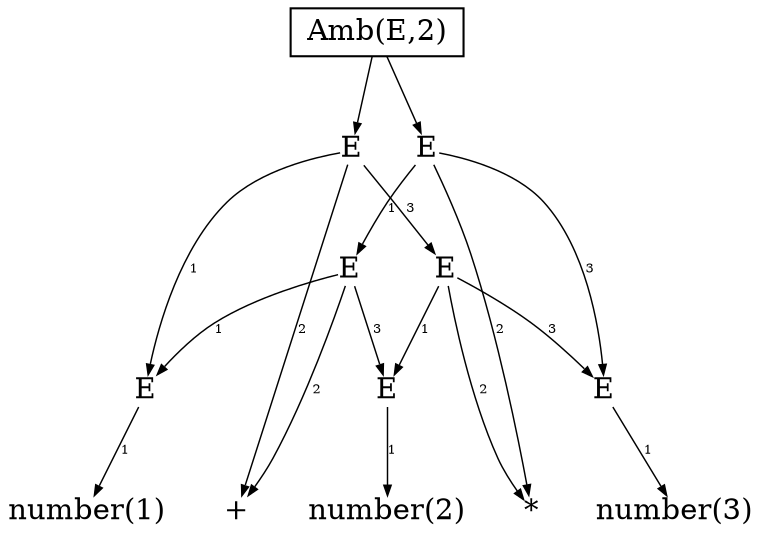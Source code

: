 
    digraph grammar {
    rankdir=TD
    fontname = "Bitstream Vera Sans"
    fontsize = 8
    nodesep = 0.2
    edge[dir=black,arrowtail=empty, fontsize=6 arrowsize=.5 penwidth=0.7]
    node[shape=plain height=0.1 width=0.1]


140665207372816[label="Amb(E,2)" shape=box];
140665207026816[label="E"];
140665207000640[label="E"];
140665206983360[label="E"];
140665206966400 [label="number(1)"];
140665206983360->140665206966400[label="1"];
140665206983104 [label="+"];
140665206997632[label="E"];
140665206984000 [label="number(2)"];
140665206997632->140665206984000[label="1"];
140665207000640->140665206983360[label="1"];
140665207000640->140665206983104[label="2"];
140665207000640->140665206997632[label="3"];
140665207025792 [label="*"];
140665207026304[label="E"];
140665207026112 [label="number(3)"];
140665207026304->140665207026112[label="1"];
140665207026816->140665207000640[label="1"];
140665207026816->140665207025792[label="2"];
140665207026816->140665207026304[label="3"];
140665207027136[label="E"];
140665207026624[label="E"];
140665207026624->140665206997632[label="1"];
140665207026624->140665207025792[label="2"];
140665207026624->140665207026304[label="3"];
140665207027136->140665206983360[label="1"];
140665207027136->140665206983104[label="2"];
140665207027136->140665207026624[label="3"];
140665207372816->140665207026816;
140665207372816->140665207027136;

{rank=same 140665206966400->140665206983104->140665206984000->140665207025792->140665207026112 [style=invis]}
}
